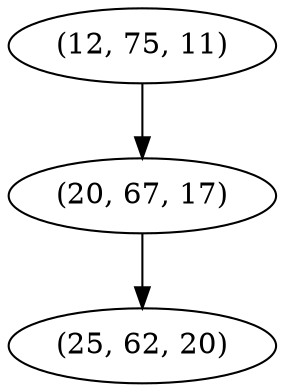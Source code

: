 digraph tree {
    "(12, 75, 11)";
    "(20, 67, 17)";
    "(25, 62, 20)";
    "(12, 75, 11)" -> "(20, 67, 17)";
    "(20, 67, 17)" -> "(25, 62, 20)";
}
